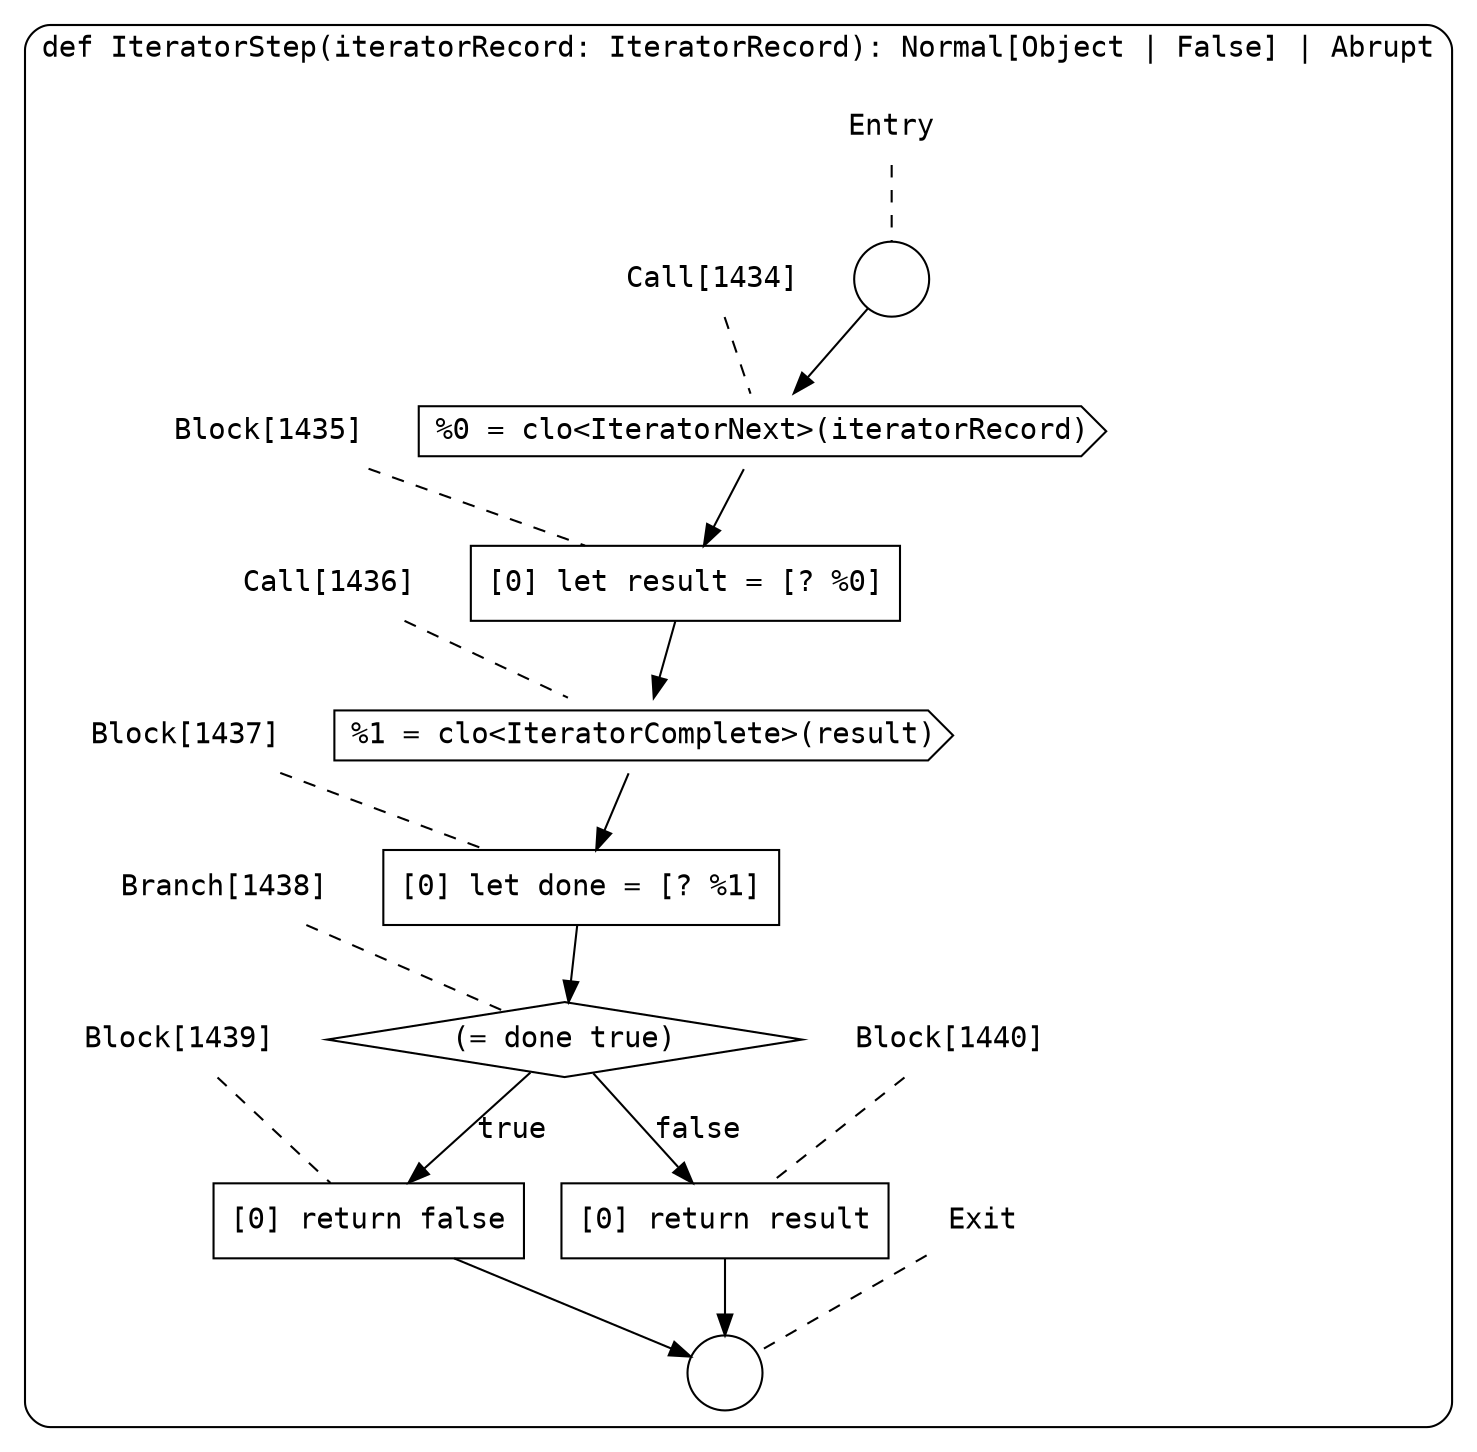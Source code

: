 digraph {
  graph [fontname = "Consolas"]
  node [fontname = "Consolas"]
  edge [fontname = "Consolas"]
  subgraph cluster166 {
    label = "def IteratorStep(iteratorRecord: IteratorRecord): Normal[Object | False] | Abrupt"
    style = rounded
    cluster166_entry_name [shape=none, label=<<font color="black">Entry</font>>]
    cluster166_entry_name -> cluster166_entry [arrowhead=none, color="black", style=dashed]
    cluster166_entry [shape=circle label=" " color="black" fillcolor="white" style=filled]
    cluster166_entry -> node1434 [color="black"]
    cluster166_exit_name [shape=none, label=<<font color="black">Exit</font>>]
    cluster166_exit_name -> cluster166_exit [arrowhead=none, color="black", style=dashed]
    cluster166_exit [shape=circle label=" " color="black" fillcolor="white" style=filled]
    node1434_name [shape=none, label=<<font color="black">Call[1434]</font>>]
    node1434_name -> node1434 [arrowhead=none, color="black", style=dashed]
    node1434 [shape=cds, label=<<font color="black">%0 = clo&lt;IteratorNext&gt;(iteratorRecord)</font>> color="black" fillcolor="white", style=filled]
    node1434 -> node1435 [color="black"]
    node1435_name [shape=none, label=<<font color="black">Block[1435]</font>>]
    node1435_name -> node1435 [arrowhead=none, color="black", style=dashed]
    node1435 [shape=box, label=<<font color="black">[0] let result = [? %0]<BR ALIGN="LEFT"/></font>> color="black" fillcolor="white", style=filled]
    node1435 -> node1436 [color="black"]
    node1436_name [shape=none, label=<<font color="black">Call[1436]</font>>]
    node1436_name -> node1436 [arrowhead=none, color="black", style=dashed]
    node1436 [shape=cds, label=<<font color="black">%1 = clo&lt;IteratorComplete&gt;(result)</font>> color="black" fillcolor="white", style=filled]
    node1436 -> node1437 [color="black"]
    node1437_name [shape=none, label=<<font color="black">Block[1437]</font>>]
    node1437_name -> node1437 [arrowhead=none, color="black", style=dashed]
    node1437 [shape=box, label=<<font color="black">[0] let done = [? %1]<BR ALIGN="LEFT"/></font>> color="black" fillcolor="white", style=filled]
    node1437 -> node1438 [color="black"]
    node1438_name [shape=none, label=<<font color="black">Branch[1438]</font>>]
    node1438_name -> node1438 [arrowhead=none, color="black", style=dashed]
    node1438 [shape=diamond, label=<<font color="black">(= done true)</font>> color="black" fillcolor="white", style=filled]
    node1438 -> node1439 [label=<<font color="black">true</font>> color="black"]
    node1438 -> node1440 [label=<<font color="black">false</font>> color="black"]
    node1439_name [shape=none, label=<<font color="black">Block[1439]</font>>]
    node1439_name -> node1439 [arrowhead=none, color="black", style=dashed]
    node1439 [shape=box, label=<<font color="black">[0] return false<BR ALIGN="LEFT"/></font>> color="black" fillcolor="white", style=filled]
    node1439 -> cluster166_exit [color="black"]
    node1440_name [shape=none, label=<<font color="black">Block[1440]</font>>]
    node1440_name -> node1440 [arrowhead=none, color="black", style=dashed]
    node1440 [shape=box, label=<<font color="black">[0] return result<BR ALIGN="LEFT"/></font>> color="black" fillcolor="white", style=filled]
    node1440 -> cluster166_exit [color="black"]
  }
}
